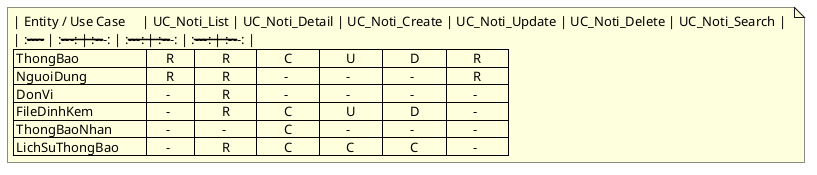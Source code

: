 @startuml CRUD_Matrix
note as CRUD_Matrix
| Entity / Use Case     | UC_Noti_List | UC_Noti_Detail | UC_Noti_Create | UC_Noti_Update | UC_Noti_Delete | UC_Noti_Search | 
| :-------------------- | :---------: | :-------------: | :-------------: | :-------------: | :-------------: | :-------------: | 
| ThongBao              |      R      |        R        |        C        |        U        |        D        |        R        |
| NguoiDung             |      R      |        R        |        -        |        -        |        -        |        R        |
| DonVi                 |      -      |        R        |        -        |        -        |        -        |        -        |
| FileDinhKem           |      -      |        R        |        C        |        U        |        D        |        -        |
| ThongBaoNhan          |      -      |        -        |        C        |        -        |        -        |        -        |
| LichSuThongBao        |      -      |        R        |        C        |        C        |        C        |        -        |
end note
@enduml
